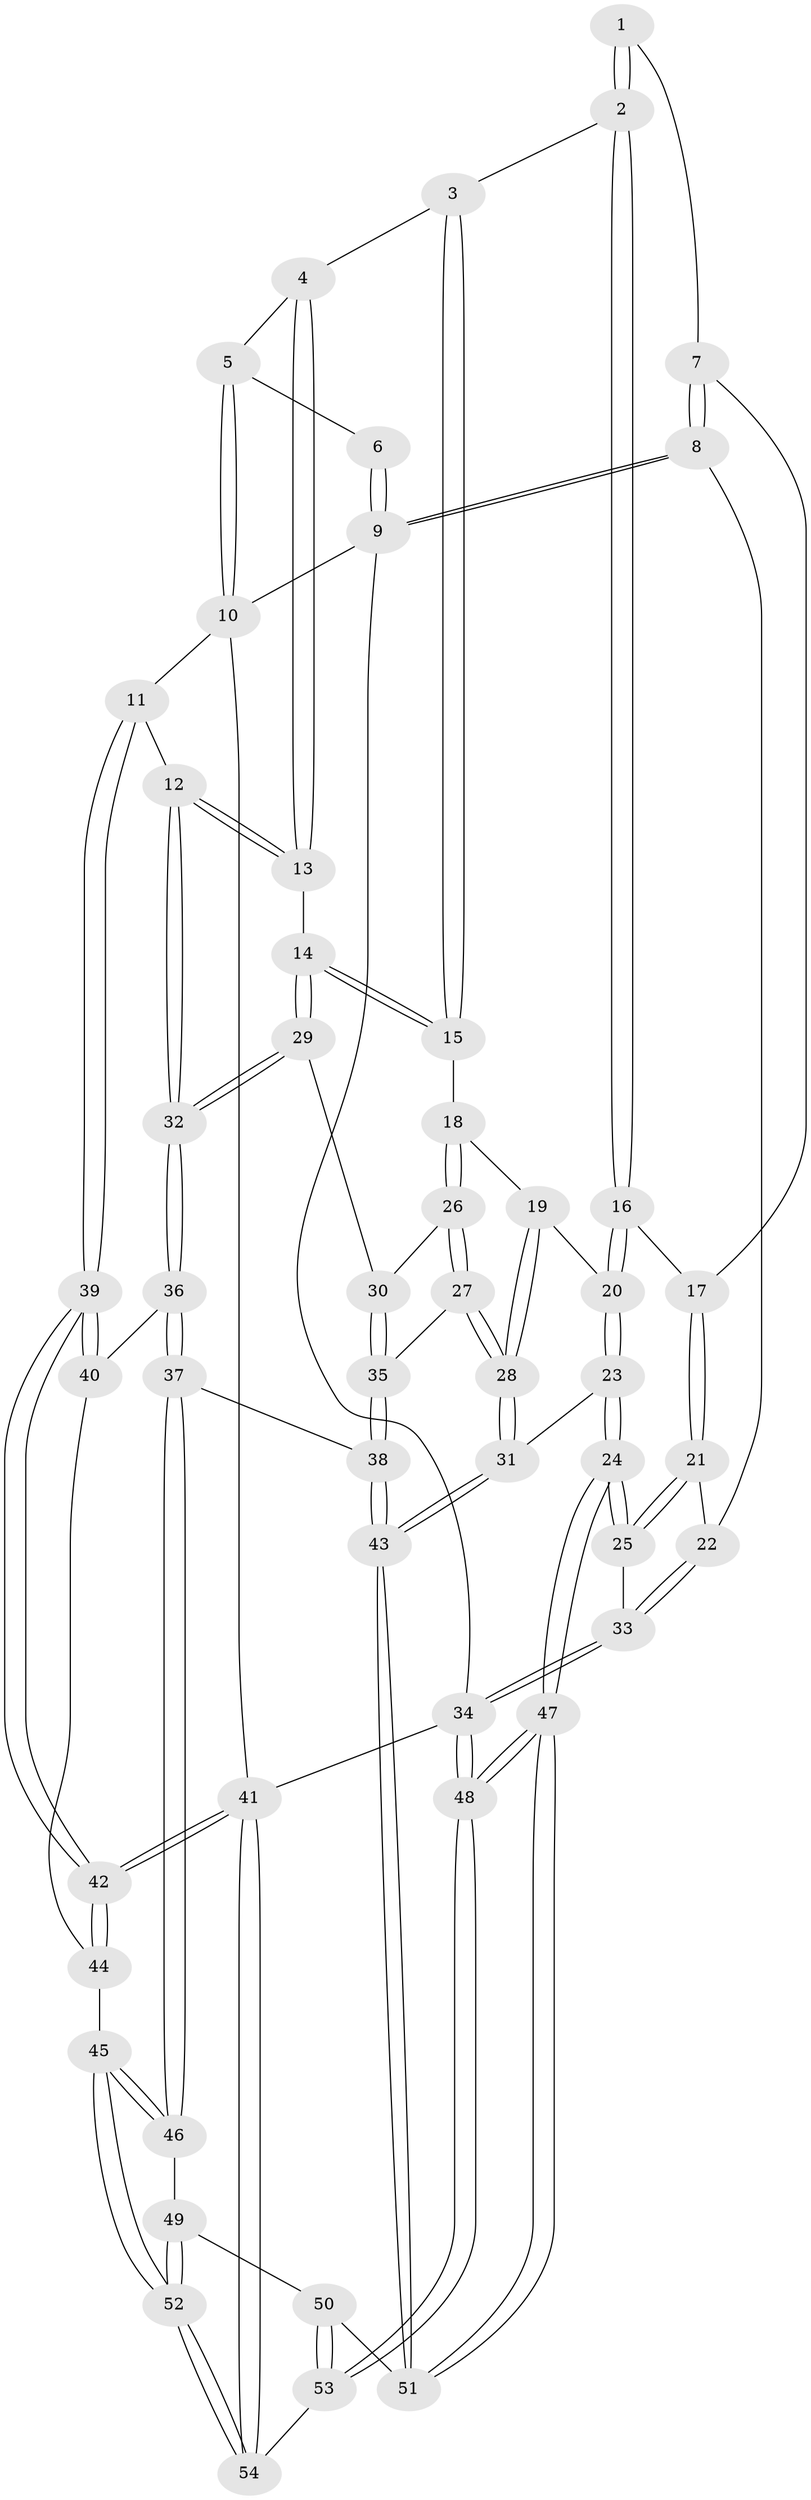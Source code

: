 // coarse degree distribution, {4: 0.20588235294117646, 3: 0.5588235294117647, 2: 0.14705882352941177, 5: 0.08823529411764706}
// Generated by graph-tools (version 1.1) at 2025/54/03/04/25 22:54:35]
// undirected, 54 vertices, 132 edges
graph export_dot {
  node [color=gray90,style=filled];
  1 [pos="+0.2423659679234389+0.056273713221609435"];
  2 [pos="+0.34767518542266795+0.22490442067844457"];
  3 [pos="+0.592719182320239+0.04254334219576938"];
  4 [pos="+0.6033444292194798+0.023628735031190198"];
  5 [pos="+0.6171083687517777+0"];
  6 [pos="+0.20814230006299625+0"];
  7 [pos="+0.11151515284699277+0.2269738973050889"];
  8 [pos="+0+0"];
  9 [pos="+0+0"];
  10 [pos="+1+0"];
  11 [pos="+1+0.32686001505433004"];
  12 [pos="+0.9348188128264642+0.36032101192714805"];
  13 [pos="+0.8523327572864072+0.3486445515856756"];
  14 [pos="+0.7517789994024969+0.38020944062257517"];
  15 [pos="+0.573465674735929+0.35626145317892405"];
  16 [pos="+0.3323239560625117+0.29077612021809873"];
  17 [pos="+0.17494017683425958+0.3184034958377056"];
  18 [pos="+0.5443381180000815+0.3758306905128392"];
  19 [pos="+0.4669215091707938+0.3796615243212302"];
  20 [pos="+0.3946653610430968+0.366739247448472"];
  21 [pos="+0.13879893947255398+0.38239718700061165"];
  22 [pos="+0+0.3860711875884331"];
  23 [pos="+0.2807977616355388+0.6287735687001043"];
  24 [pos="+0.264697271272289+0.6362169145798902"];
  25 [pos="+0.15837198261143715+0.5450727422456939"];
  26 [pos="+0.5643417996571782+0.46297693122146755"];
  27 [pos="+0.513682152473739+0.5879874941922781"];
  28 [pos="+0.4715245465177633+0.6062936239688825"];
  29 [pos="+0.6874702735242504+0.5329023773806243"];
  30 [pos="+0.6533404691919136+0.5549751553126746"];
  31 [pos="+0.42994978501018727+0.6428288264683107"];
  32 [pos="+0.8085991854665767+0.5999070327676845"];
  33 [pos="+0+0.5869782725415944"];
  34 [pos="+0+1"];
  35 [pos="+0.6340630137550985+0.6063212014913645"];
  36 [pos="+0.8078464469424514+0.6279887010041089"];
  37 [pos="+0.6715825972478859+0.6947885638840922"];
  38 [pos="+0.6628556510645807+0.6897281126465791"];
  39 [pos="+1+0.7470650423123383"];
  40 [pos="+0.8205445323092074+0.6408678455441044"];
  41 [pos="+1+1"];
  42 [pos="+1+0.7933299433777437"];
  43 [pos="+0.5142260317958238+0.7433679007821116"];
  44 [pos="+0.8198878474597867+0.8385796311005148"];
  45 [pos="+0.780337676952837+0.8579384664103448"];
  46 [pos="+0.680784088795798+0.7179699241715379"];
  47 [pos="+0.19419821829483722+0.8567146729092344"];
  48 [pos="+0+1"];
  49 [pos="+0.5799091637941823+0.8734337207059377"];
  50 [pos="+0.5133791454671351+0.8593443515739937"];
  51 [pos="+0.5072430347752519+0.8513824066189097"];
  52 [pos="+0.7301094156291764+0.9484839357021837"];
  53 [pos="+0.44520479220256176+1"];
  54 [pos="+0.7478251556547668+1"];
  1 -- 2;
  1 -- 2;
  1 -- 7;
  2 -- 3;
  2 -- 16;
  2 -- 16;
  3 -- 4;
  3 -- 15;
  3 -- 15;
  4 -- 5;
  4 -- 13;
  4 -- 13;
  5 -- 6;
  5 -- 10;
  5 -- 10;
  6 -- 9;
  6 -- 9;
  7 -- 8;
  7 -- 8;
  7 -- 17;
  8 -- 9;
  8 -- 9;
  8 -- 22;
  9 -- 10;
  9 -- 34;
  10 -- 11;
  10 -- 41;
  11 -- 12;
  11 -- 39;
  11 -- 39;
  12 -- 13;
  12 -- 13;
  12 -- 32;
  12 -- 32;
  13 -- 14;
  14 -- 15;
  14 -- 15;
  14 -- 29;
  14 -- 29;
  15 -- 18;
  16 -- 17;
  16 -- 20;
  16 -- 20;
  17 -- 21;
  17 -- 21;
  18 -- 19;
  18 -- 26;
  18 -- 26;
  19 -- 20;
  19 -- 28;
  19 -- 28;
  20 -- 23;
  20 -- 23;
  21 -- 22;
  21 -- 25;
  21 -- 25;
  22 -- 33;
  22 -- 33;
  23 -- 24;
  23 -- 24;
  23 -- 31;
  24 -- 25;
  24 -- 25;
  24 -- 47;
  24 -- 47;
  25 -- 33;
  26 -- 27;
  26 -- 27;
  26 -- 30;
  27 -- 28;
  27 -- 28;
  27 -- 35;
  28 -- 31;
  28 -- 31;
  29 -- 30;
  29 -- 32;
  29 -- 32;
  30 -- 35;
  30 -- 35;
  31 -- 43;
  31 -- 43;
  32 -- 36;
  32 -- 36;
  33 -- 34;
  33 -- 34;
  34 -- 48;
  34 -- 48;
  34 -- 41;
  35 -- 38;
  35 -- 38;
  36 -- 37;
  36 -- 37;
  36 -- 40;
  37 -- 38;
  37 -- 46;
  37 -- 46;
  38 -- 43;
  38 -- 43;
  39 -- 40;
  39 -- 40;
  39 -- 42;
  39 -- 42;
  40 -- 44;
  41 -- 42;
  41 -- 42;
  41 -- 54;
  41 -- 54;
  42 -- 44;
  42 -- 44;
  43 -- 51;
  43 -- 51;
  44 -- 45;
  45 -- 46;
  45 -- 46;
  45 -- 52;
  45 -- 52;
  46 -- 49;
  47 -- 48;
  47 -- 48;
  47 -- 51;
  47 -- 51;
  48 -- 53;
  48 -- 53;
  49 -- 50;
  49 -- 52;
  49 -- 52;
  50 -- 51;
  50 -- 53;
  50 -- 53;
  52 -- 54;
  52 -- 54;
  53 -- 54;
}
